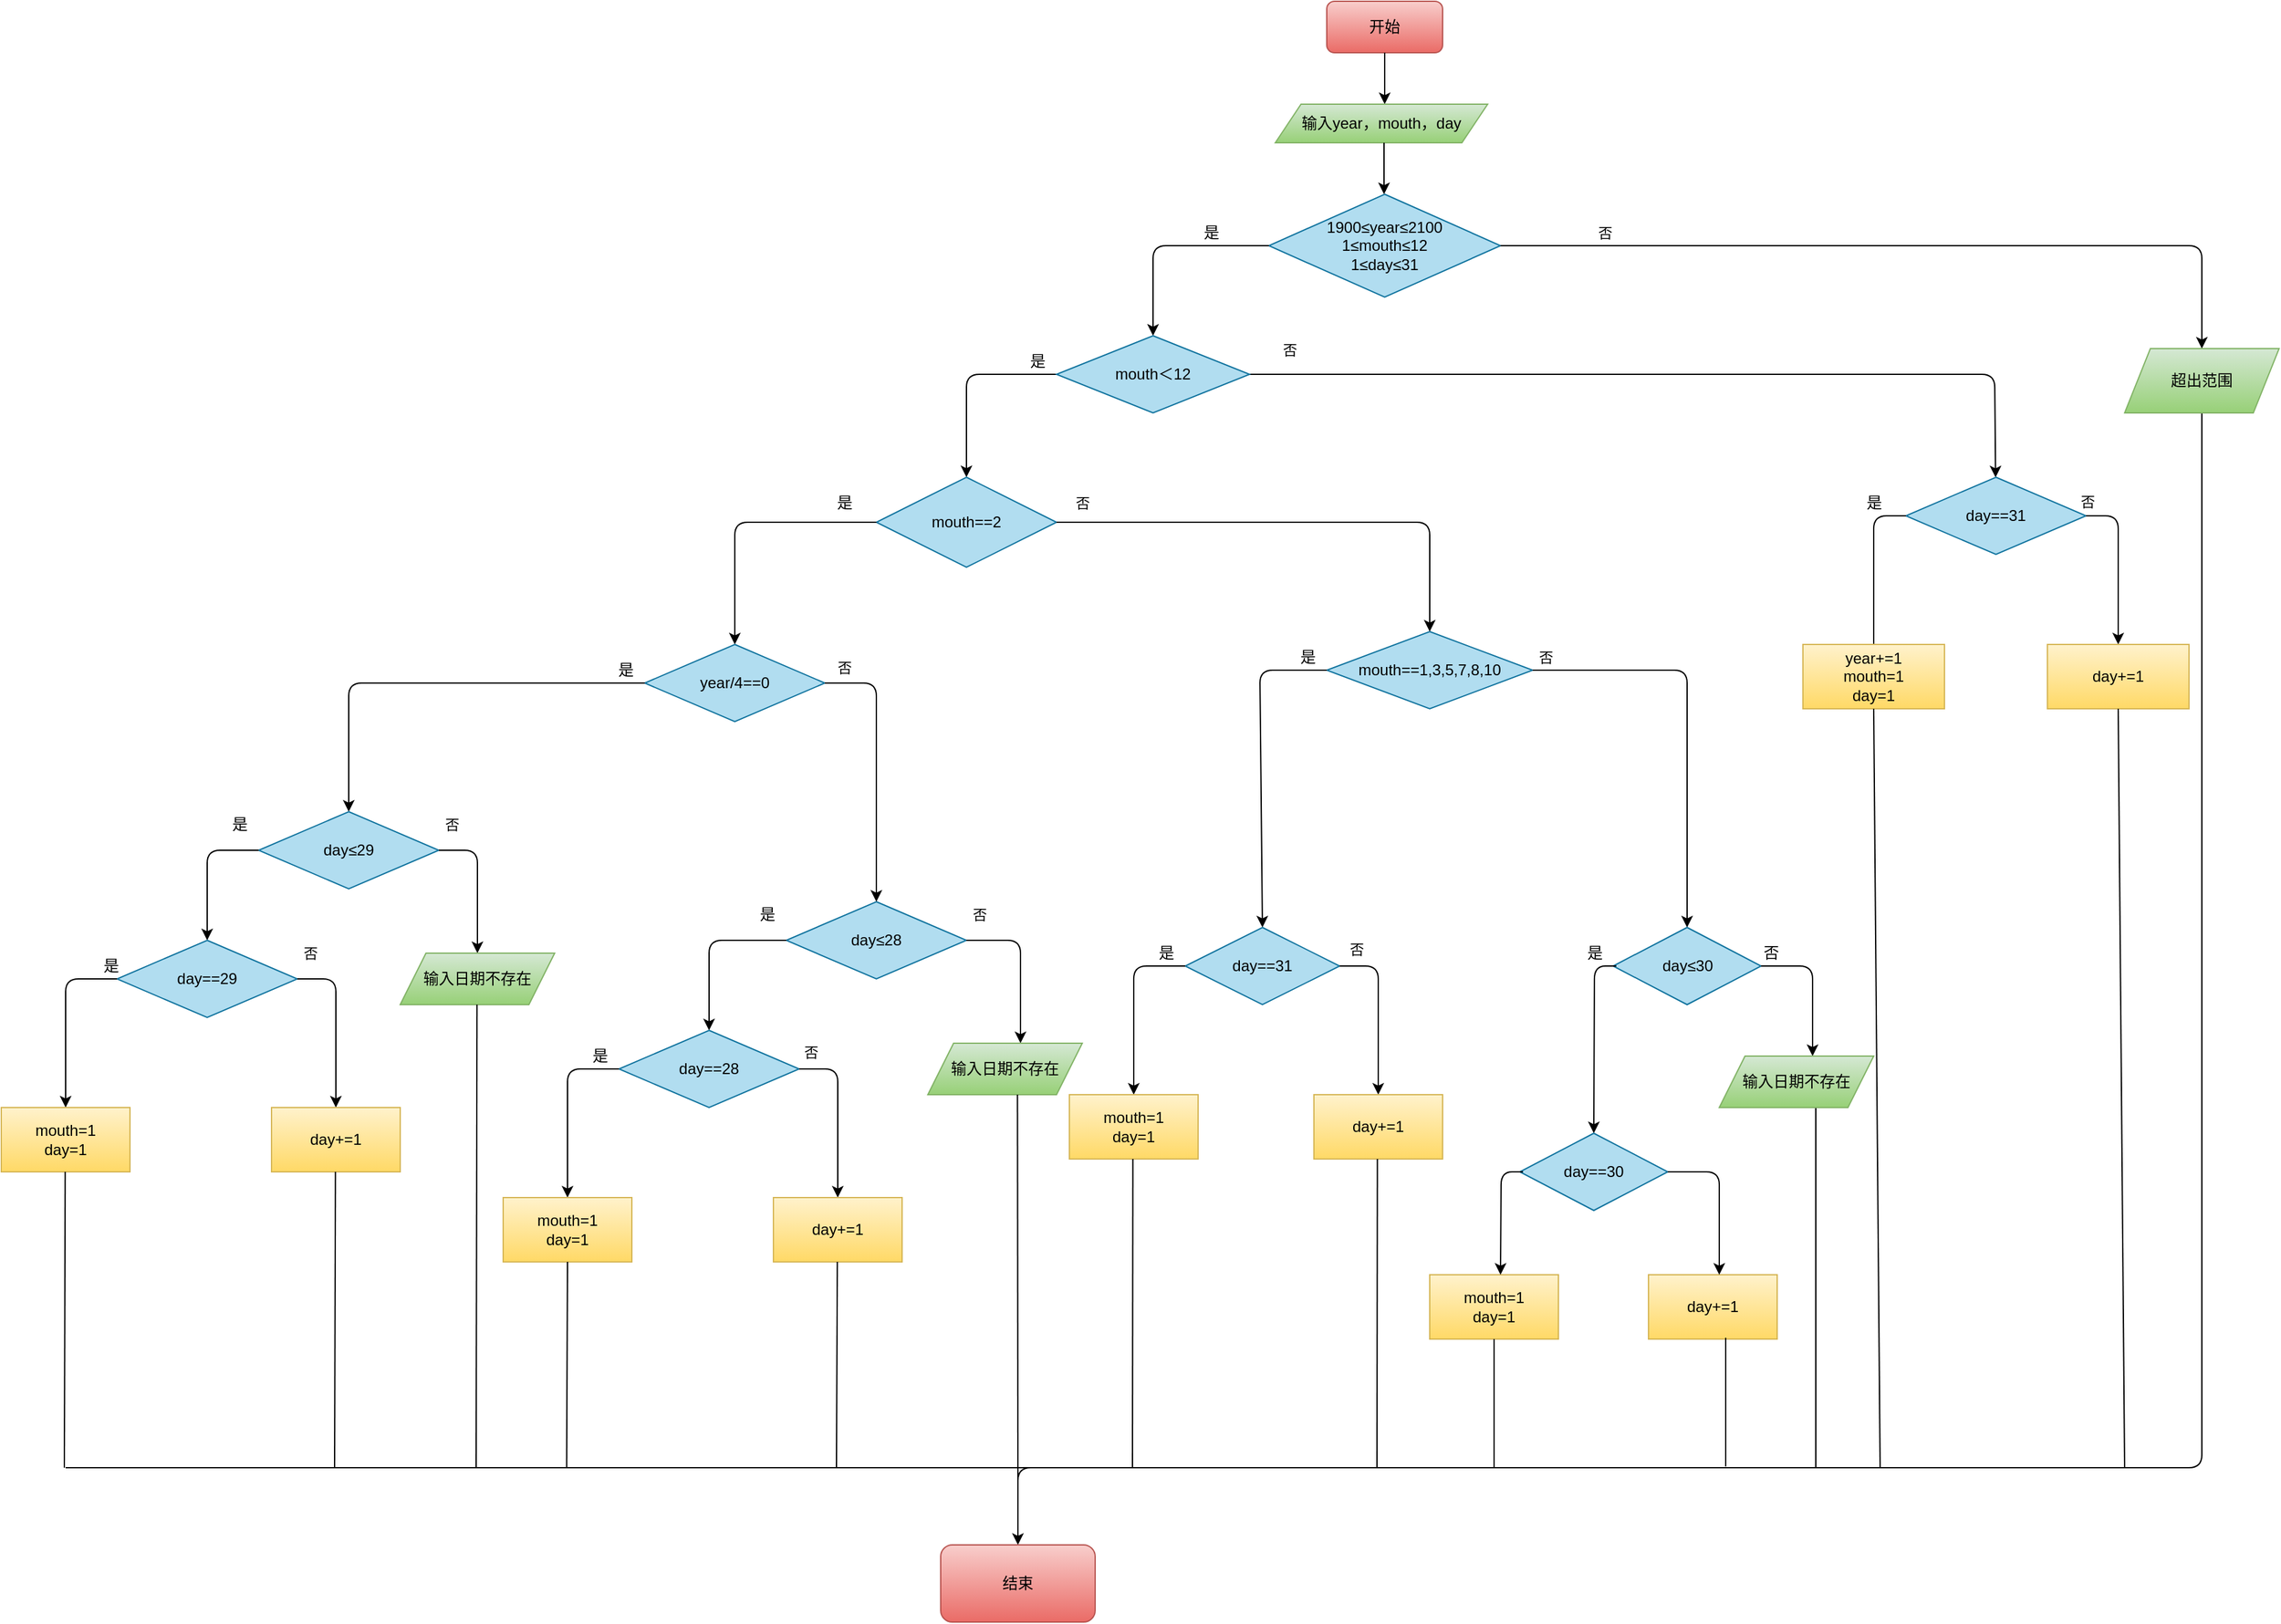 <mxfile version="14.7.2" type="github">
  <diagram id="T51t9eW_9UwbqFa1eaOi" name="Page-1">
    <mxGraphModel dx="1695" dy="458" grid="1" gridSize="10" guides="1" tooltips="1" connect="1" arrows="1" fold="1" page="1" pageScale="1" pageWidth="827" pageHeight="1169" math="0" shadow="0">
      <root>
        <mxCell id="0" />
        <mxCell id="1" parent="0" />
        <mxCell id="XTLYALUPvkwXILoR0wDb-1" value="开始" style="rounded=1;whiteSpace=wrap;html=1;fillColor=#f8cecc;strokeColor=#b85450;gradientColor=#ea6b66;" parent="1" vertex="1">
          <mxGeometry x="330" y="30" width="90" height="40" as="geometry" />
        </mxCell>
        <mxCell id="XTLYALUPvkwXILoR0wDb-2" value="" style="endArrow=classic;html=1;exitX=0.5;exitY=1;exitDx=0;exitDy=0;" parent="1" source="XTLYALUPvkwXILoR0wDb-1" edge="1">
          <mxGeometry width="50" height="50" relative="1" as="geometry">
            <mxPoint x="360" y="140" as="sourcePoint" />
            <mxPoint x="375" y="110" as="targetPoint" />
          </mxGeometry>
        </mxCell>
        <mxCell id="XTLYALUPvkwXILoR0wDb-3" value="1900≤year≤2100&lt;br&gt;1≤mouth≤12&lt;br&gt;1≤day≤31" style="rhombus;whiteSpace=wrap;html=1;fillColor=#b1ddf0;strokeColor=#10739e;" parent="1" vertex="1">
          <mxGeometry x="285" y="180" width="180" height="80" as="geometry" />
        </mxCell>
        <mxCell id="XTLYALUPvkwXILoR0wDb-5" value="输入year，mouth，day" style="shape=parallelogram;perimeter=parallelogramPerimeter;whiteSpace=wrap;html=1;fixedSize=1;fillColor=#d5e8d4;strokeColor=#82b366;gradientColor=#97d077;" parent="1" vertex="1">
          <mxGeometry x="290" y="110" width="165" height="30" as="geometry" />
        </mxCell>
        <mxCell id="XTLYALUPvkwXILoR0wDb-11" value="" style="endArrow=classic;html=1;exitX=0.5;exitY=1;exitDx=0;exitDy=0;" parent="1" edge="1">
          <mxGeometry width="50" height="50" relative="1" as="geometry">
            <mxPoint x="374.5" y="140" as="sourcePoint" />
            <mxPoint x="374.5" y="180" as="targetPoint" />
          </mxGeometry>
        </mxCell>
        <mxCell id="XTLYALUPvkwXILoR0wDb-12" value="" style="endArrow=classic;html=1;exitX=0;exitY=0.5;exitDx=0;exitDy=0;entryX=0.5;entryY=0;entryDx=0;entryDy=0;" parent="1" source="XTLYALUPvkwXILoR0wDb-19" target="XTLYALUPvkwXILoR0wDb-20" edge="1">
          <mxGeometry width="50" height="50" relative="1" as="geometry">
            <mxPoint x="50" y="360" as="sourcePoint" />
            <mxPoint x="50" y="400" as="targetPoint" />
            <Array as="points">
              <mxPoint x="50" y="320" />
            </Array>
          </mxGeometry>
        </mxCell>
        <mxCell id="XTLYALUPvkwXILoR0wDb-14" value="" style="endArrow=classic;html=1;exitX=0.5;exitY=1;exitDx=0;exitDy=0;entryX=0.5;entryY=0;entryDx=0;entryDy=0;" parent="1" source="XTLYALUPvkwXILoR0wDb-17" target="YAsFX3J-B_crxhLqqsgu-51" edge="1">
          <mxGeometry width="50" height="50" relative="1" as="geometry">
            <mxPoint x="899.5" y="390" as="sourcePoint" />
            <mxPoint x="90" y="1230" as="targetPoint" />
            <Array as="points">
              <mxPoint x="1010" y="1170" />
              <mxPoint x="90" y="1170" />
            </Array>
          </mxGeometry>
        </mxCell>
        <mxCell id="XTLYALUPvkwXILoR0wDb-15" value="" style="endArrow=classic;html=1;exitX=1;exitY=0.5;exitDx=0;exitDy=0;" parent="1" source="XTLYALUPvkwXILoR0wDb-19" target="XTLYALUPvkwXILoR0wDb-29" edge="1">
          <mxGeometry width="50" height="50" relative="1" as="geometry">
            <mxPoint x="320" y="340" as="sourcePoint" />
            <mxPoint x="590" y="440" as="targetPoint" />
            <Array as="points">
              <mxPoint x="849" y="320" />
            </Array>
          </mxGeometry>
        </mxCell>
        <mxCell id="XTLYALUPvkwXILoR0wDb-16" value="" style="endArrow=classic;html=1;exitX=1;exitY=0.5;exitDx=0;exitDy=0;entryX=0.5;entryY=0;entryDx=0;entryDy=0;" parent="1" source="XTLYALUPvkwXILoR0wDb-3" target="XTLYALUPvkwXILoR0wDb-17" edge="1">
          <mxGeometry width="50" height="50" relative="1" as="geometry">
            <mxPoint x="390" y="260" as="sourcePoint" />
            <mxPoint x="610" y="290" as="targetPoint" />
            <Array as="points">
              <mxPoint x="1010" y="220" />
            </Array>
          </mxGeometry>
        </mxCell>
        <mxCell id="XTLYALUPvkwXILoR0wDb-48" value="否" style="edgeLabel;html=1;align=center;verticalAlign=middle;resizable=0;points=[];" parent="XTLYALUPvkwXILoR0wDb-16" vertex="1" connectable="0">
          <mxGeometry x="-0.719" relative="1" as="geometry">
            <mxPoint x="-7" y="-10" as="offset" />
          </mxGeometry>
        </mxCell>
        <mxCell id="XTLYALUPvkwXILoR0wDb-17" value="超出范围" style="shape=parallelogram;perimeter=parallelogramPerimeter;whiteSpace=wrap;html=1;fixedSize=1;gradientColor=#97d077;fillColor=#d5e8d4;strokeColor=#82b366;" parent="1" vertex="1">
          <mxGeometry x="950" y="300" width="120" height="50" as="geometry" />
        </mxCell>
        <mxCell id="XTLYALUPvkwXILoR0wDb-18" value="" style="endArrow=classic;html=1;exitX=0;exitY=0.5;exitDx=0;exitDy=0;" parent="1" source="XTLYALUPvkwXILoR0wDb-3" target="XTLYALUPvkwXILoR0wDb-19" edge="1">
          <mxGeometry width="50" height="50" relative="1" as="geometry">
            <mxPoint x="390" y="260" as="sourcePoint" />
            <mxPoint x="-60" y="340" as="targetPoint" />
            <Array as="points">
              <mxPoint x="195" y="220" />
            </Array>
          </mxGeometry>
        </mxCell>
        <mxCell id="XTLYALUPvkwXILoR0wDb-19" value="mouth＜12" style="rhombus;whiteSpace=wrap;html=1;fillColor=#b1ddf0;strokeColor=#10739e;" parent="1" vertex="1">
          <mxGeometry x="120" y="290" width="150" height="60" as="geometry" />
        </mxCell>
        <mxCell id="XTLYALUPvkwXILoR0wDb-20" value="mouth==2" style="rhombus;whiteSpace=wrap;html=1;fillColor=#b1ddf0;strokeColor=#10739e;" parent="1" vertex="1">
          <mxGeometry x="-20" y="400" width="140" height="70" as="geometry" />
        </mxCell>
        <mxCell id="XTLYALUPvkwXILoR0wDb-21" value="" style="endArrow=classic;html=1;exitX=0;exitY=0.5;exitDx=0;exitDy=0;" parent="1" source="XTLYALUPvkwXILoR0wDb-20" edge="1">
          <mxGeometry width="50" height="50" relative="1" as="geometry">
            <mxPoint x="-10" y="440" as="sourcePoint" />
            <mxPoint x="-130" y="530" as="targetPoint" />
            <Array as="points">
              <mxPoint x="-130" y="435" />
            </Array>
          </mxGeometry>
        </mxCell>
        <mxCell id="XTLYALUPvkwXILoR0wDb-22" value="year/4==0" style="rhombus;whiteSpace=wrap;html=1;fillColor=#b1ddf0;strokeColor=#10739e;" parent="1" vertex="1">
          <mxGeometry x="-200" y="530" width="140" height="60" as="geometry" />
        </mxCell>
        <mxCell id="XTLYALUPvkwXILoR0wDb-23" value="" style="endArrow=classic;html=1;" parent="1" target="YAsFX3J-B_crxhLqqsgu-10" edge="1">
          <mxGeometry width="50" height="50" relative="1" as="geometry">
            <mxPoint x="-200" y="560" as="sourcePoint" />
            <mxPoint x="-370" y="640" as="targetPoint" />
            <Array as="points">
              <mxPoint x="-430" y="560" />
            </Array>
          </mxGeometry>
        </mxCell>
        <mxCell id="XTLYALUPvkwXILoR0wDb-26" value="mouth==1,3,5,7,8,10" style="rhombus;whiteSpace=wrap;html=1;fillColor=#b1ddf0;strokeColor=#10739e;" parent="1" vertex="1">
          <mxGeometry x="330" y="520" width="160" height="60" as="geometry" />
        </mxCell>
        <mxCell id="XTLYALUPvkwXILoR0wDb-28" value="" style="endArrow=classic;html=1;exitX=1;exitY=0.5;exitDx=0;exitDy=0;entryX=0.5;entryY=0;entryDx=0;entryDy=0;" parent="1" source="XTLYALUPvkwXILoR0wDb-20" target="XTLYALUPvkwXILoR0wDb-26" edge="1">
          <mxGeometry width="50" height="50" relative="1" as="geometry">
            <mxPoint x="120" y="430" as="sourcePoint" />
            <mxPoint x="280" y="510" as="targetPoint" />
            <Array as="points">
              <mxPoint x="410" y="435" />
            </Array>
          </mxGeometry>
        </mxCell>
        <mxCell id="XTLYALUPvkwXILoR0wDb-29" value="day==31" style="rhombus;whiteSpace=wrap;html=1;fillColor=#b1ddf0;strokeColor=#10739e;" parent="1" vertex="1">
          <mxGeometry x="780" y="400" width="140" height="60" as="geometry" />
        </mxCell>
        <mxCell id="XTLYALUPvkwXILoR0wDb-30" value="" style="endArrow=classic;html=1;exitX=0;exitY=0.5;exitDx=0;exitDy=0;entryX=0.5;entryY=0;entryDx=0;entryDy=0;" parent="1" target="YAsFX3J-B_crxhLqqsgu-12" edge="1">
          <mxGeometry width="50" height="50" relative="1" as="geometry">
            <mxPoint x="330" y="550" as="sourcePoint" />
            <mxPoint x="270" y="640" as="targetPoint" />
            <Array as="points">
              <mxPoint x="278" y="550" />
            </Array>
          </mxGeometry>
        </mxCell>
        <mxCell id="XTLYALUPvkwXILoR0wDb-31" value="" style="endArrow=classic;html=1;exitX=1;exitY=0.5;exitDx=0;exitDy=0;entryX=0.5;entryY=0;entryDx=0;entryDy=0;" parent="1" source="XTLYALUPvkwXILoR0wDb-26" target="YAsFX3J-B_crxhLqqsgu-13" edge="1">
          <mxGeometry width="50" height="50" relative="1" as="geometry">
            <mxPoint x="414" y="550" as="sourcePoint" />
            <mxPoint x="454" y="720" as="targetPoint" />
            <Array as="points">
              <mxPoint x="610" y="550" />
            </Array>
          </mxGeometry>
        </mxCell>
        <mxCell id="XTLYALUPvkwXILoR0wDb-32" value="day≤28" style="rhombus;whiteSpace=wrap;html=1;fillColor=#b1ddf0;strokeColor=#10739e;" parent="1" vertex="1">
          <mxGeometry x="-90" y="730" width="140" height="60" as="geometry" />
        </mxCell>
        <mxCell id="XTLYALUPvkwXILoR0wDb-33" value="" style="endArrow=classic;html=1;exitX=0;exitY=0.5;exitDx=0;exitDy=0;entryX=0.5;entryY=0;entryDx=0;entryDy=0;" parent="1" target="YAsFX3J-B_crxhLqqsgu-30" edge="1">
          <mxGeometry width="50" height="50" relative="1" as="geometry">
            <mxPoint x="-90" y="760" as="sourcePoint" />
            <mxPoint x="-150" y="835" as="targetPoint" />
            <Array as="points">
              <mxPoint x="-150" y="760" />
            </Array>
          </mxGeometry>
        </mxCell>
        <mxCell id="XTLYALUPvkwXILoR0wDb-34" value="" style="endArrow=classic;html=1;exitX=1;exitY=0.5;exitDx=0;exitDy=0;" parent="1" edge="1">
          <mxGeometry width="50" height="50" relative="1" as="geometry">
            <mxPoint x="50" y="760" as="sourcePoint" />
            <mxPoint x="92" y="840" as="targetPoint" />
            <Array as="points">
              <mxPoint x="92" y="760" />
            </Array>
          </mxGeometry>
        </mxCell>
        <mxCell id="XTLYALUPvkwXILoR0wDb-35" value="" style="endArrow=classic;html=1;exitX=1;exitY=0.5;exitDx=0;exitDy=0;" parent="1" edge="1">
          <mxGeometry width="50" height="50" relative="1" as="geometry">
            <mxPoint x="-60" y="560" as="sourcePoint" />
            <mxPoint x="-20" y="730" as="targetPoint" />
            <Array as="points">
              <mxPoint x="-20" y="560" />
            </Array>
          </mxGeometry>
        </mxCell>
        <mxCell id="XTLYALUPvkwXILoR0wDb-36" value="" style="endArrow=classic;html=1;exitX=0;exitY=0.5;exitDx=0;exitDy=0;" parent="1" edge="1" source="XTLYALUPvkwXILoR0wDb-29">
          <mxGeometry width="50" height="50" relative="1" as="geometry">
            <mxPoint x="770" y="430" as="sourcePoint" />
            <mxPoint x="755" y="540" as="targetPoint" />
            <Array as="points">
              <mxPoint x="755" y="430" />
            </Array>
          </mxGeometry>
        </mxCell>
        <mxCell id="XTLYALUPvkwXILoR0wDb-37" value="" style="endArrow=classic;html=1;entryX=0.5;entryY=0;entryDx=0;entryDy=0;" parent="1" target="XTLYALUPvkwXILoR0wDb-39" edge="1">
          <mxGeometry width="50" height="50" relative="1" as="geometry">
            <mxPoint x="920" y="430" as="sourcePoint" />
            <mxPoint x="915" y="520" as="targetPoint" />
            <Array as="points">
              <mxPoint x="945" y="430" />
            </Array>
          </mxGeometry>
        </mxCell>
        <mxCell id="XTLYALUPvkwXILoR0wDb-39" value="day+=1" style="rounded=0;whiteSpace=wrap;html=1;gradientColor=#ffd966;fillColor=#fff2cc;strokeColor=#d6b656;" parent="1" vertex="1">
          <mxGeometry x="890" y="530" width="110" height="50" as="geometry" />
        </mxCell>
        <mxCell id="XTLYALUPvkwXILoR0wDb-43" value="year+=1&lt;br&gt;mouth=1&lt;br&gt;day=1" style="rounded=0;whiteSpace=wrap;html=1;gradientColor=#ffd966;fillColor=#fff2cc;strokeColor=#d6b656;" parent="1" vertex="1">
          <mxGeometry x="700" y="530" width="110" height="50" as="geometry" />
        </mxCell>
        <mxCell id="XTLYALUPvkwXILoR0wDb-47" value="是" style="text;html=1;align=center;verticalAlign=middle;resizable=0;points=[];autosize=1;strokeColor=none;" parent="1" vertex="1">
          <mxGeometry x="225" y="200" width="30" height="20" as="geometry" />
        </mxCell>
        <mxCell id="XTLYALUPvkwXILoR0wDb-49" value="是" style="text;html=1;align=center;verticalAlign=middle;resizable=0;points=[];autosize=1;strokeColor=none;" parent="1" vertex="1">
          <mxGeometry x="740" y="410" width="30" height="20" as="geometry" />
        </mxCell>
        <mxCell id="XTLYALUPvkwXILoR0wDb-50" value="是" style="text;html=1;align=center;verticalAlign=middle;resizable=0;points=[];autosize=1;strokeColor=none;" parent="1" vertex="1">
          <mxGeometry x="90" y="300" width="30" height="20" as="geometry" />
        </mxCell>
        <mxCell id="XTLYALUPvkwXILoR0wDb-51" value="否" style="edgeLabel;html=1;align=center;verticalAlign=middle;resizable=0;points=[];" parent="1" vertex="1" connectable="0">
          <mxGeometry x="290" y="250" as="geometry">
            <mxPoint x="11" y="51" as="offset" />
          </mxGeometry>
        </mxCell>
        <mxCell id="XTLYALUPvkwXILoR0wDb-52" value="否" style="edgeLabel;html=1;align=center;verticalAlign=middle;resizable=0;points=[];" parent="1" vertex="1" connectable="0">
          <mxGeometry x="140" y="420" as="geometry" />
        </mxCell>
        <mxCell id="XTLYALUPvkwXILoR0wDb-53" value="是" style="text;html=1;align=center;verticalAlign=middle;resizable=0;points=[];autosize=1;strokeColor=none;" parent="1" vertex="1">
          <mxGeometry x="-60" y="410" width="30" height="20" as="geometry" />
        </mxCell>
        <mxCell id="YAsFX3J-B_crxhLqqsgu-1" value="是" style="text;html=1;align=center;verticalAlign=middle;resizable=0;points=[];autosize=1;strokeColor=none;" parent="1" vertex="1">
          <mxGeometry x="300" y="530" width="30" height="20" as="geometry" />
        </mxCell>
        <mxCell id="YAsFX3J-B_crxhLqqsgu-2" value="否" style="edgeLabel;html=1;align=center;verticalAlign=middle;resizable=0;points=[];" parent="1" vertex="1" connectable="0">
          <mxGeometry x="240" y="440" as="geometry">
            <mxPoint x="260" y="100" as="offset" />
          </mxGeometry>
        </mxCell>
        <mxCell id="YAsFX3J-B_crxhLqqsgu-3" value="是" style="text;html=1;align=center;verticalAlign=middle;resizable=0;points=[];autosize=1;strokeColor=none;" parent="1" vertex="1">
          <mxGeometry x="-230" y="540" width="30" height="20" as="geometry" />
        </mxCell>
        <mxCell id="YAsFX3J-B_crxhLqqsgu-4" value="否" style="edgeLabel;html=1;align=center;verticalAlign=middle;resizable=0;points=[];" parent="1" vertex="1" connectable="0">
          <mxGeometry x="100" y="460" as="geometry">
            <mxPoint x="-145" y="88" as="offset" />
          </mxGeometry>
        </mxCell>
        <mxCell id="YAsFX3J-B_crxhLqqsgu-5" value="否" style="edgeLabel;html=1;align=center;verticalAlign=middle;resizable=0;points=[];" parent="1" vertex="1" connectable="0">
          <mxGeometry x="400" y="480" as="geometry">
            <mxPoint x="-47" y="287" as="offset" />
          </mxGeometry>
        </mxCell>
        <mxCell id="YAsFX3J-B_crxhLqqsgu-6" value="是" style="text;html=1;align=center;verticalAlign=middle;resizable=0;points=[];autosize=1;strokeColor=none;" parent="1" vertex="1">
          <mxGeometry x="190" y="760" width="30" height="20" as="geometry" />
        </mxCell>
        <mxCell id="YAsFX3J-B_crxhLqqsgu-7" value="否" style="edgeLabel;html=1;align=center;verticalAlign=middle;resizable=0;points=[];" parent="1" vertex="1" connectable="0">
          <mxGeometry x="300" y="430" as="geometry">
            <mxPoint x="621" y="-11" as="offset" />
          </mxGeometry>
        </mxCell>
        <mxCell id="YAsFX3J-B_crxhLqqsgu-8" value="输入日期不存在" style="shape=parallelogram;perimeter=parallelogramPerimeter;whiteSpace=wrap;html=1;fixedSize=1;gradientColor=#97d077;fillColor=#d5e8d4;strokeColor=#82b366;" parent="1" vertex="1">
          <mxGeometry x="20" y="840" width="120" height="40" as="geometry" />
        </mxCell>
        <mxCell id="YAsFX3J-B_crxhLqqsgu-10" value="day≤29" style="rhombus;whiteSpace=wrap;html=1;fillColor=#b1ddf0;strokeColor=#10739e;" parent="1" vertex="1">
          <mxGeometry x="-500" y="660" width="140" height="60" as="geometry" />
        </mxCell>
        <mxCell id="YAsFX3J-B_crxhLqqsgu-11" value="" style="endArrow=classic;html=1;exitX=0;exitY=0.5;exitDx=0;exitDy=0;entryX=0.5;entryY=0;entryDx=0;entryDy=0;" parent="1" source="YAsFX3J-B_crxhLqqsgu-10" target="YAsFX3J-B_crxhLqqsgu-37" edge="1">
          <mxGeometry width="50" height="50" relative="1" as="geometry">
            <mxPoint x="-550" y="685" as="sourcePoint" />
            <mxPoint x="-610" y="770" as="targetPoint" />
            <Array as="points">
              <mxPoint x="-540" y="690" />
            </Array>
          </mxGeometry>
        </mxCell>
        <mxCell id="YAsFX3J-B_crxhLqqsgu-12" value="day==31" style="rhombus;whiteSpace=wrap;html=1;fillColor=#b1ddf0;strokeColor=#10739e;" parent="1" vertex="1">
          <mxGeometry x="220" y="750" width="120" height="60" as="geometry" />
        </mxCell>
        <mxCell id="YAsFX3J-B_crxhLqqsgu-13" value="day≤30" style="rhombus;whiteSpace=wrap;html=1;fillColor=#b1ddf0;strokeColor=#10739e;" parent="1" vertex="1">
          <mxGeometry x="552.5" y="750" width="115" height="60" as="geometry" />
        </mxCell>
        <mxCell id="YAsFX3J-B_crxhLqqsgu-14" value="" style="endArrow=classic;html=1;exitX=0;exitY=0.5;exitDx=0;exitDy=0;" parent="1" edge="1">
          <mxGeometry width="50" height="50" relative="1" as="geometry">
            <mxPoint x="220" y="780" as="sourcePoint" />
            <mxPoint x="180" y="880" as="targetPoint" />
            <Array as="points">
              <mxPoint x="180" y="780" />
            </Array>
          </mxGeometry>
        </mxCell>
        <mxCell id="YAsFX3J-B_crxhLqqsgu-15" value="" style="endArrow=classic;html=1;entryX=0.5;entryY=0;entryDx=0;entryDy=0;" parent="1" target="CbWs_5sg9MuyIW4WM9OZ-2" edge="1">
          <mxGeometry width="50" height="50" relative="1" as="geometry">
            <mxPoint x="555" y="780" as="sourcePoint" />
            <mxPoint x="530" y="910" as="targetPoint" />
            <Array as="points">
              <mxPoint x="538" y="780" />
            </Array>
          </mxGeometry>
        </mxCell>
        <mxCell id="YAsFX3J-B_crxhLqqsgu-16" value="" style="endArrow=classic;html=1;exitX=1;exitY=0.5;exitDx=0;exitDy=0;" parent="1" edge="1">
          <mxGeometry width="50" height="50" relative="1" as="geometry">
            <mxPoint x="667.5" y="780" as="sourcePoint" />
            <mxPoint x="707.5" y="850" as="targetPoint" />
            <Array as="points">
              <mxPoint x="707.5" y="780" />
            </Array>
          </mxGeometry>
        </mxCell>
        <mxCell id="YAsFX3J-B_crxhLqqsgu-17" value="" style="endArrow=classic;html=1;exitX=1;exitY=0.5;exitDx=0;exitDy=0;entryX=0.5;entryY=0;entryDx=0;entryDy=0;" parent="1" target="YAsFX3J-B_crxhLqqsgu-21" edge="1">
          <mxGeometry width="50" height="50" relative="1" as="geometry">
            <mxPoint x="340" y="780" as="sourcePoint" />
            <mxPoint x="380" y="880" as="targetPoint" />
            <Array as="points">
              <mxPoint x="370" y="780" />
            </Array>
          </mxGeometry>
        </mxCell>
        <mxCell id="YAsFX3J-B_crxhLqqsgu-18" value="是" style="text;html=1;align=center;verticalAlign=middle;resizable=0;points=[];autosize=1;strokeColor=none;" parent="1" vertex="1">
          <mxGeometry x="522.5" y="760" width="30" height="20" as="geometry" />
        </mxCell>
        <mxCell id="YAsFX3J-B_crxhLqqsgu-19" value="否" style="text;html=1;align=center;verticalAlign=middle;resizable=0;points=[];autosize=1;strokeColor=none;" parent="1" vertex="1">
          <mxGeometry x="660" y="760" width="30" height="20" as="geometry" />
        </mxCell>
        <mxCell id="YAsFX3J-B_crxhLqqsgu-20" value="mouth=1&lt;br&gt;day=1" style="rounded=0;whiteSpace=wrap;html=1;gradientColor=#ffd966;fillColor=#fff2cc;strokeColor=#d6b656;" parent="1" vertex="1">
          <mxGeometry x="130" y="880" width="100" height="50" as="geometry" />
        </mxCell>
        <mxCell id="YAsFX3J-B_crxhLqqsgu-21" value="day+=1" style="rounded=0;whiteSpace=wrap;html=1;gradientColor=#ffd966;fillColor=#fff2cc;strokeColor=#d6b656;" parent="1" vertex="1">
          <mxGeometry x="320" y="880" width="100" height="50" as="geometry" />
        </mxCell>
        <mxCell id="YAsFX3J-B_crxhLqqsgu-22" value="mouth=1&lt;br&gt;day=1" style="rounded=0;whiteSpace=wrap;html=1;gradientColor=#ffd966;fillColor=#fff2cc;strokeColor=#d6b656;" parent="1" vertex="1">
          <mxGeometry x="410" y="1020" width="100" height="50" as="geometry" />
        </mxCell>
        <mxCell id="YAsFX3J-B_crxhLqqsgu-23" value="day+=1" style="rounded=0;whiteSpace=wrap;html=1;gradientColor=#ffd966;fillColor=#fff2cc;strokeColor=#d6b656;" parent="1" vertex="1">
          <mxGeometry x="580" y="1020" width="100" height="50" as="geometry" />
        </mxCell>
        <mxCell id="YAsFX3J-B_crxhLqqsgu-30" value="day==28" style="rhombus;whiteSpace=wrap;html=1;fillColor=#b1ddf0;strokeColor=#10739e;" parent="1" vertex="1">
          <mxGeometry x="-220" y="830" width="140" height="60" as="geometry" />
        </mxCell>
        <mxCell id="YAsFX3J-B_crxhLqqsgu-31" value="" style="endArrow=classic;html=1;exitX=0;exitY=0.5;exitDx=0;exitDy=0;" parent="1" edge="1">
          <mxGeometry width="50" height="50" relative="1" as="geometry">
            <mxPoint x="-220" y="860" as="sourcePoint" />
            <mxPoint x="-260" y="960" as="targetPoint" />
            <Array as="points">
              <mxPoint x="-260" y="860" />
            </Array>
          </mxGeometry>
        </mxCell>
        <mxCell id="YAsFX3J-B_crxhLqqsgu-32" value="" style="endArrow=classic;html=1;exitX=1;exitY=0.5;exitDx=0;exitDy=0;entryX=0.5;entryY=0;entryDx=0;entryDy=0;" parent="1" edge="1">
          <mxGeometry width="50" height="50" relative="1" as="geometry">
            <mxPoint x="-80" y="860" as="sourcePoint" />
            <mxPoint x="-50" y="960" as="targetPoint" />
            <Array as="points">
              <mxPoint x="-50" y="860" />
            </Array>
          </mxGeometry>
        </mxCell>
        <mxCell id="YAsFX3J-B_crxhLqqsgu-33" value="mouth=1&lt;br&gt;day=1" style="rounded=0;whiteSpace=wrap;html=1;gradientColor=#ffd966;fillColor=#fff2cc;strokeColor=#d6b656;" parent="1" vertex="1">
          <mxGeometry x="-310" y="960" width="100" height="50" as="geometry" />
        </mxCell>
        <mxCell id="YAsFX3J-B_crxhLqqsgu-34" value="day+=1" style="rounded=0;whiteSpace=wrap;html=1;gradientColor=#ffd966;fillColor=#fff2cc;strokeColor=#d6b656;" parent="1" vertex="1">
          <mxGeometry x="-100" y="960" width="100" height="50" as="geometry" />
        </mxCell>
        <mxCell id="YAsFX3J-B_crxhLqqsgu-37" value="day==29" style="rhombus;whiteSpace=wrap;html=1;fillColor=#b1ddf0;strokeColor=#10739e;" parent="1" vertex="1">
          <mxGeometry x="-610" y="760" width="140" height="60" as="geometry" />
        </mxCell>
        <mxCell id="YAsFX3J-B_crxhLqqsgu-38" value="" style="endArrow=classic;html=1;exitX=1;exitY=0.5;exitDx=0;exitDy=0;" parent="1" edge="1">
          <mxGeometry width="50" height="50" relative="1" as="geometry">
            <mxPoint x="-360" y="690" as="sourcePoint" />
            <mxPoint x="-330" y="770" as="targetPoint" />
            <Array as="points">
              <mxPoint x="-330" y="690" />
            </Array>
          </mxGeometry>
        </mxCell>
        <mxCell id="YAsFX3J-B_crxhLqqsgu-39" value="输入日期不存在" style="shape=parallelogram;perimeter=parallelogramPerimeter;whiteSpace=wrap;html=1;fixedSize=1;gradientColor=#97d077;fillColor=#d5e8d4;strokeColor=#82b366;" parent="1" vertex="1">
          <mxGeometry x="-390" y="770" width="120" height="40" as="geometry" />
        </mxCell>
        <mxCell id="YAsFX3J-B_crxhLqqsgu-40" value="" style="endArrow=classic;html=1;exitX=0;exitY=0.5;exitDx=0;exitDy=0;" parent="1" edge="1">
          <mxGeometry width="50" height="50" relative="1" as="geometry">
            <mxPoint x="-610" y="790" as="sourcePoint" />
            <mxPoint x="-650" y="890" as="targetPoint" />
            <Array as="points">
              <mxPoint x="-650" y="790" />
            </Array>
          </mxGeometry>
        </mxCell>
        <mxCell id="YAsFX3J-B_crxhLqqsgu-41" value="" style="endArrow=classic;html=1;exitX=1;exitY=0.5;exitDx=0;exitDy=0;entryX=0.5;entryY=0;entryDx=0;entryDy=0;" parent="1" edge="1">
          <mxGeometry width="50" height="50" relative="1" as="geometry">
            <mxPoint x="-470" y="790" as="sourcePoint" />
            <mxPoint x="-440" y="890" as="targetPoint" />
            <Array as="points">
              <mxPoint x="-440" y="790" />
            </Array>
          </mxGeometry>
        </mxCell>
        <mxCell id="YAsFX3J-B_crxhLqqsgu-42" value="mouth=1&lt;br&gt;day=1" style="rounded=0;whiteSpace=wrap;html=1;gradientColor=#ffd966;fillColor=#fff2cc;strokeColor=#d6b656;" parent="1" vertex="1">
          <mxGeometry x="-700" y="890" width="100" height="50" as="geometry" />
        </mxCell>
        <mxCell id="YAsFX3J-B_crxhLqqsgu-43" value="day+=1" style="rounded=0;whiteSpace=wrap;html=1;gradientColor=#ffd966;fillColor=#fff2cc;strokeColor=#d6b656;" parent="1" vertex="1">
          <mxGeometry x="-490" y="890" width="100" height="50" as="geometry" />
        </mxCell>
        <mxCell id="YAsFX3J-B_crxhLqqsgu-51" value="结束" style="rounded=1;whiteSpace=wrap;html=1;fillColor=#f8cecc;strokeColor=#b85450;gradientColor=#ea6b66;" parent="1" vertex="1">
          <mxGeometry x="30" y="1230" width="120" height="60" as="geometry" />
        </mxCell>
        <mxCell id="YAsFX3J-B_crxhLqqsgu-53" value="" style="endArrow=none;html=1;exitX=0.5;exitY=1;exitDx=0;exitDy=0;" parent="1" source="YAsFX3J-B_crxhLqqsgu-22" edge="1">
          <mxGeometry width="50" height="50" relative="1" as="geometry">
            <mxPoint x="-20" y="1040" as="sourcePoint" />
            <mxPoint x="460" y="1170" as="targetPoint" />
          </mxGeometry>
        </mxCell>
        <mxCell id="YAsFX3J-B_crxhLqqsgu-55" value="" style="endArrow=none;html=1;exitX=0.5;exitY=1;exitDx=0;exitDy=0;" parent="1" edge="1">
          <mxGeometry width="50" height="50" relative="1" as="geometry">
            <mxPoint x="710" y="870" as="sourcePoint" />
            <mxPoint x="710" y="1170" as="targetPoint" />
          </mxGeometry>
        </mxCell>
        <mxCell id="YAsFX3J-B_crxhLqqsgu-56" value="" style="endArrow=none;html=1;exitX=0.5;exitY=1;exitDx=0;exitDy=0;" parent="1" edge="1" source="XTLYALUPvkwXILoR0wDb-43">
          <mxGeometry width="50" height="50" relative="1" as="geometry">
            <mxPoint x="755" y="579" as="sourcePoint" />
            <mxPoint x="760" y="1170" as="targetPoint" />
          </mxGeometry>
        </mxCell>
        <mxCell id="YAsFX3J-B_crxhLqqsgu-57" value="" style="endArrow=none;html=1;exitX=0.5;exitY=1;exitDx=0;exitDy=0;" parent="1" edge="1">
          <mxGeometry width="50" height="50" relative="1" as="geometry">
            <mxPoint x="369.33" y="930" as="sourcePoint" />
            <mxPoint x="369" y="1170" as="targetPoint" />
          </mxGeometry>
        </mxCell>
        <mxCell id="YAsFX3J-B_crxhLqqsgu-58" value="" style="endArrow=none;html=1;exitX=0.5;exitY=1;exitDx=0;exitDy=0;" parent="1" edge="1">
          <mxGeometry width="50" height="50" relative="1" as="geometry">
            <mxPoint x="179.33" y="930" as="sourcePoint" />
            <mxPoint x="179" y="1170" as="targetPoint" />
          </mxGeometry>
        </mxCell>
        <mxCell id="YAsFX3J-B_crxhLqqsgu-59" value="" style="endArrow=none;html=1;exitX=0.5;exitY=1;exitDx=0;exitDy=0;" parent="1" edge="1">
          <mxGeometry width="50" height="50" relative="1" as="geometry">
            <mxPoint x="89.66" y="880" as="sourcePoint" />
            <mxPoint x="90" y="1180" as="targetPoint" />
          </mxGeometry>
        </mxCell>
        <mxCell id="YAsFX3J-B_crxhLqqsgu-60" value="" style="endArrow=none;html=1;exitX=0.5;exitY=1;exitDx=0;exitDy=0;" parent="1" edge="1">
          <mxGeometry width="50" height="50" relative="1" as="geometry">
            <mxPoint x="-650.34" y="940" as="sourcePoint" />
            <mxPoint x="-651" y="1170" as="targetPoint" />
          </mxGeometry>
        </mxCell>
        <mxCell id="YAsFX3J-B_crxhLqqsgu-61" value="" style="endArrow=none;html=1;exitX=0.5;exitY=1;exitDx=0;exitDy=0;" parent="1" edge="1">
          <mxGeometry width="50" height="50" relative="1" as="geometry">
            <mxPoint x="-440.34" y="940" as="sourcePoint" />
            <mxPoint x="-441" y="1170" as="targetPoint" />
          </mxGeometry>
        </mxCell>
        <mxCell id="YAsFX3J-B_crxhLqqsgu-62" value="" style="endArrow=none;html=1;" parent="1" edge="1">
          <mxGeometry width="50" height="50" relative="1" as="geometry">
            <mxPoint x="90" y="1170" as="sourcePoint" />
            <mxPoint x="-650" y="1170" as="targetPoint" />
          </mxGeometry>
        </mxCell>
        <mxCell id="YAsFX3J-B_crxhLqqsgu-63" value="" style="endArrow=none;html=1;" parent="1" edge="1">
          <mxGeometry width="50" height="50" relative="1" as="geometry">
            <mxPoint x="-220" y="1170" as="sourcePoint" />
            <mxPoint x="220" y="1170" as="targetPoint" />
          </mxGeometry>
        </mxCell>
        <mxCell id="YAsFX3J-B_crxhLqqsgu-64" value="" style="endArrow=none;html=1;exitX=0.5;exitY=1;exitDx=0;exitDy=0;" parent="1" edge="1">
          <mxGeometry width="50" height="50" relative="1" as="geometry">
            <mxPoint x="-50.34" y="1010" as="sourcePoint" />
            <mxPoint x="-51" y="1170" as="targetPoint" />
          </mxGeometry>
        </mxCell>
        <mxCell id="YAsFX3J-B_crxhLqqsgu-65" value="" style="endArrow=none;html=1;exitX=0.5;exitY=1;exitDx=0;exitDy=0;" parent="1" edge="1">
          <mxGeometry width="50" height="50" relative="1" as="geometry">
            <mxPoint x="-260.01" y="1010" as="sourcePoint" />
            <mxPoint x="-260.67" y="1170" as="targetPoint" />
          </mxGeometry>
        </mxCell>
        <mxCell id="YAsFX3J-B_crxhLqqsgu-66" value="" style="endArrow=none;html=1;exitX=0.5;exitY=1;exitDx=0;exitDy=0;" parent="1" edge="1">
          <mxGeometry width="50" height="50" relative="1" as="geometry">
            <mxPoint x="-330.34" y="810" as="sourcePoint" />
            <mxPoint x="-331" y="1170" as="targetPoint" />
          </mxGeometry>
        </mxCell>
        <mxCell id="YAsFX3J-B_crxhLqqsgu-67" value="是" style="text;html=1;align=center;verticalAlign=middle;resizable=0;points=[];autosize=1;strokeColor=none;" parent="1" vertex="1">
          <mxGeometry x="-120" y="730" width="30" height="20" as="geometry" />
        </mxCell>
        <mxCell id="YAsFX3J-B_crxhLqqsgu-68" value="是" style="text;html=1;align=center;verticalAlign=middle;resizable=0;points=[];autosize=1;strokeColor=none;" parent="1" vertex="1">
          <mxGeometry x="-630" y="770" width="30" height="20" as="geometry" />
        </mxCell>
        <mxCell id="YAsFX3J-B_crxhLqqsgu-69" value="是" style="text;html=1;align=center;verticalAlign=middle;resizable=0;points=[];autosize=1;strokeColor=none;" parent="1" vertex="1">
          <mxGeometry x="-530" y="660" width="30" height="20" as="geometry" />
        </mxCell>
        <mxCell id="YAsFX3J-B_crxhLqqsgu-71" value="否" style="edgeLabel;html=1;align=center;verticalAlign=middle;resizable=0;points=[];" parent="1" vertex="1" connectable="0">
          <mxGeometry x="-350" y="670" as="geometry" />
        </mxCell>
        <mxCell id="YAsFX3J-B_crxhLqqsgu-72" value="否" style="edgeLabel;html=1;align=center;verticalAlign=middle;resizable=0;points=[];" parent="1" vertex="1" connectable="0">
          <mxGeometry x="-460" y="770" as="geometry" />
        </mxCell>
        <mxCell id="YAsFX3J-B_crxhLqqsgu-73" value="否" style="edgeLabel;html=1;align=center;verticalAlign=middle;resizable=0;points=[];" parent="1" vertex="1" connectable="0">
          <mxGeometry x="60" y="740" as="geometry" />
        </mxCell>
        <mxCell id="YAsFX3J-B_crxhLqqsgu-74" value="否" style="edgeLabel;html=1;align=center;verticalAlign=middle;resizable=0;points=[];" parent="1" vertex="1" connectable="0">
          <mxGeometry x="340" y="710" as="geometry">
            <mxPoint x="-411" y="137" as="offset" />
          </mxGeometry>
        </mxCell>
        <mxCell id="YAsFX3J-B_crxhLqqsgu-76" value="是" style="text;html=1;align=center;verticalAlign=middle;resizable=0;points=[];autosize=1;" parent="1" vertex="1">
          <mxGeometry x="-250" y="840" width="30" height="20" as="geometry" />
        </mxCell>
        <mxCell id="YAsFX3J-B_crxhLqqsgu-77" value="" style="endArrow=none;html=1;exitX=0.5;exitY=1;exitDx=0;exitDy=0;" parent="1" edge="1" source="XTLYALUPvkwXILoR0wDb-39">
          <mxGeometry width="50" height="50" relative="1" as="geometry">
            <mxPoint x="914.66" y="580" as="sourcePoint" />
            <mxPoint x="950" y="1170" as="targetPoint" />
          </mxGeometry>
        </mxCell>
        <mxCell id="CbWs_5sg9MuyIW4WM9OZ-1" value="输入日期不存在" style="shape=parallelogram;perimeter=parallelogramPerimeter;whiteSpace=wrap;html=1;fixedSize=1;gradientColor=#97d077;fillColor=#d5e8d4;strokeColor=#82b366;" vertex="1" parent="1">
          <mxGeometry x="635" y="850" width="120" height="40" as="geometry" />
        </mxCell>
        <mxCell id="CbWs_5sg9MuyIW4WM9OZ-2" value="day==30" style="rhombus;whiteSpace=wrap;html=1;fillColor=#b1ddf0;strokeColor=#10739e;" vertex="1" parent="1">
          <mxGeometry x="480" y="910" width="115" height="60" as="geometry" />
        </mxCell>
        <mxCell id="CbWs_5sg9MuyIW4WM9OZ-3" value="" style="endArrow=classic;html=1;" edge="1" parent="1">
          <mxGeometry width="50" height="50" relative="1" as="geometry">
            <mxPoint x="482.5" y="940" as="sourcePoint" />
            <mxPoint x="465" y="1020" as="targetPoint" />
            <Array as="points">
              <mxPoint x="465.5" y="940" />
            </Array>
          </mxGeometry>
        </mxCell>
        <mxCell id="CbWs_5sg9MuyIW4WM9OZ-4" value="" style="endArrow=classic;html=1;exitX=1;exitY=0.5;exitDx=0;exitDy=0;entryX=0.55;entryY=0;entryDx=0;entryDy=0;entryPerimeter=0;" edge="1" parent="1" target="YAsFX3J-B_crxhLqqsgu-23">
          <mxGeometry width="50" height="50" relative="1" as="geometry">
            <mxPoint x="595" y="940" as="sourcePoint" />
            <mxPoint x="635" y="1010" as="targetPoint" />
            <Array as="points">
              <mxPoint x="635" y="940" />
            </Array>
          </mxGeometry>
        </mxCell>
        <mxCell id="CbWs_5sg9MuyIW4WM9OZ-6" value="" style="endArrow=none;html=1;exitX=0.5;exitY=1;exitDx=0;exitDy=0;" edge="1" parent="1">
          <mxGeometry width="50" height="50" relative="1" as="geometry">
            <mxPoint x="640" y="1069" as="sourcePoint" />
            <mxPoint x="640" y="1169" as="targetPoint" />
          </mxGeometry>
        </mxCell>
      </root>
    </mxGraphModel>
  </diagram>
</mxfile>
